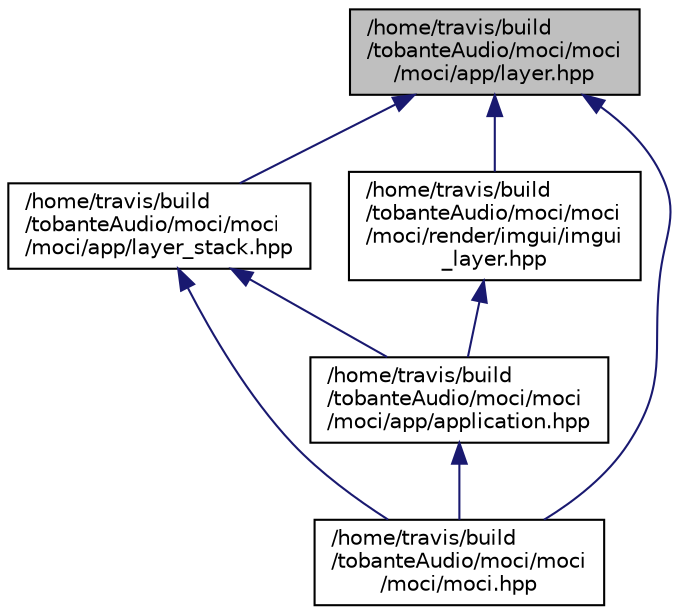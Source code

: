digraph "/home/travis/build/tobanteAudio/moci/moci/moci/app/layer.hpp"
{
  edge [fontname="Helvetica",fontsize="10",labelfontname="Helvetica",labelfontsize="10"];
  node [fontname="Helvetica",fontsize="10",shape=record];
  Node8 [label="/home/travis/build\l/tobanteAudio/moci/moci\l/moci/app/layer.hpp",height=0.2,width=0.4,color="black", fillcolor="grey75", style="filled", fontcolor="black"];
  Node8 -> Node9 [dir="back",color="midnightblue",fontsize="10",style="solid",fontname="Helvetica"];
  Node9 [label="/home/travis/build\l/tobanteAudio/moci/moci\l/moci/app/layer_stack.hpp",height=0.2,width=0.4,color="black", fillcolor="white", style="filled",URL="$layer__stack_8hpp.html"];
  Node9 -> Node10 [dir="back",color="midnightblue",fontsize="10",style="solid",fontname="Helvetica"];
  Node10 [label="/home/travis/build\l/tobanteAudio/moci/moci\l/moci/app/application.hpp",height=0.2,width=0.4,color="black", fillcolor="white", style="filled",URL="$application_8hpp.html"];
  Node10 -> Node11 [dir="back",color="midnightblue",fontsize="10",style="solid",fontname="Helvetica"];
  Node11 [label="/home/travis/build\l/tobanteAudio/moci/moci\l/moci/moci.hpp",height=0.2,width=0.4,color="black", fillcolor="white", style="filled",URL="$moci_8hpp.html"];
  Node9 -> Node11 [dir="back",color="midnightblue",fontsize="10",style="solid",fontname="Helvetica"];
  Node8 -> Node11 [dir="back",color="midnightblue",fontsize="10",style="solid",fontname="Helvetica"];
  Node8 -> Node12 [dir="back",color="midnightblue",fontsize="10",style="solid",fontname="Helvetica"];
  Node12 [label="/home/travis/build\l/tobanteAudio/moci/moci\l/moci/render/imgui/imgui\l_layer.hpp",height=0.2,width=0.4,color="black", fillcolor="white", style="filled",URL="$imgui__layer_8hpp.html"];
  Node12 -> Node10 [dir="back",color="midnightblue",fontsize="10",style="solid",fontname="Helvetica"];
}
